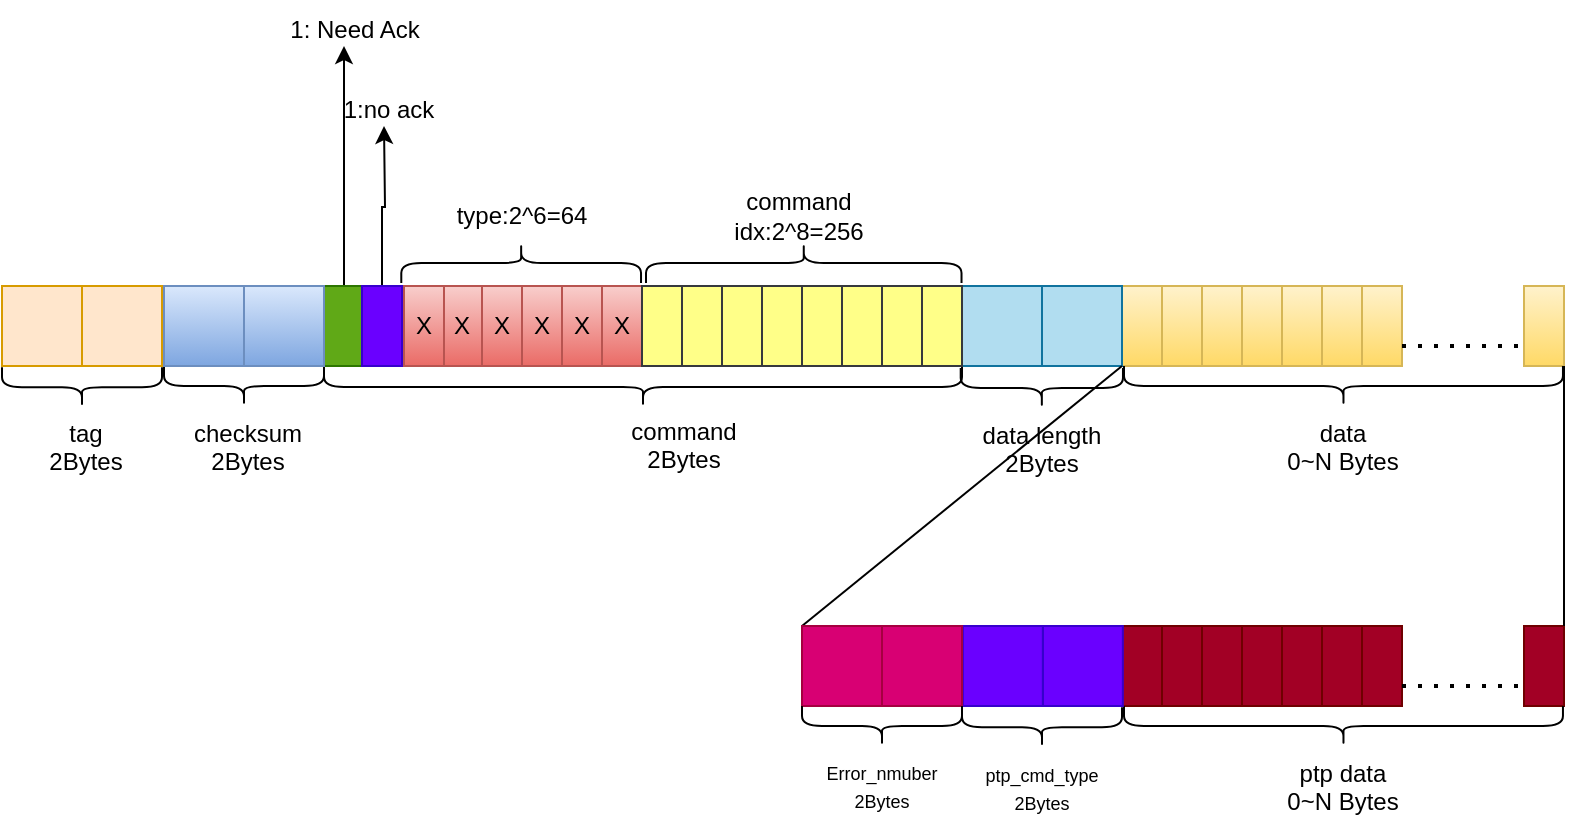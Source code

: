 <mxfile version="21.2.1" type="device">
  <diagram name="第 1 页" id="1hZl6fW3LF71NR45m7zs">
    <mxGraphModel dx="683" dy="402" grid="1" gridSize="10" guides="1" tooltips="1" connect="1" arrows="1" fold="1" page="1" pageScale="1" pageWidth="827" pageHeight="1169" math="0" shadow="0">
      <root>
        <mxCell id="0" />
        <mxCell id="1" parent="0" />
        <mxCell id="9Kvvqffy5rneRoNZb3KJ-1" value="" style="rounded=0;whiteSpace=wrap;html=1;fillColor=#ffe6cc;strokeColor=#d79b00;" vertex="1" parent="1">
          <mxGeometry x="40" y="160" width="40" height="40" as="geometry" />
        </mxCell>
        <mxCell id="9Kvvqffy5rneRoNZb3KJ-2" value="" style="rounded=0;whiteSpace=wrap;html=1;fillColor=#ffe6cc;strokeColor=#d79b00;" vertex="1" parent="1">
          <mxGeometry y="160" width="40" height="40" as="geometry" />
        </mxCell>
        <mxCell id="9Kvvqffy5rneRoNZb3KJ-3" style="edgeStyle=orthogonalEdgeStyle;rounded=0;orthogonalLoop=1;jettySize=auto;html=1;exitX=0.5;exitY=0;exitDx=0;exitDy=0;" edge="1" parent="1" source="9Kvvqffy5rneRoNZb3KJ-4">
          <mxGeometry relative="1" as="geometry">
            <mxPoint x="171" y="40" as="targetPoint" />
          </mxGeometry>
        </mxCell>
        <mxCell id="9Kvvqffy5rneRoNZb3KJ-4" value="" style="rounded=0;whiteSpace=wrap;html=1;fillColor=#60a917;strokeColor=#2D7600;fontColor=#ffffff;" vertex="1" parent="1">
          <mxGeometry x="161" y="160" width="20" height="40" as="geometry" />
        </mxCell>
        <mxCell id="9Kvvqffy5rneRoNZb3KJ-5" value="" style="rounded=0;whiteSpace=wrap;html=1;fillColor=#fff2cc;gradientColor=#ffd966;strokeColor=#d6b656;" vertex="1" parent="1">
          <mxGeometry x="761" y="160.0" width="20" height="40" as="geometry" />
        </mxCell>
        <mxCell id="9Kvvqffy5rneRoNZb3KJ-6" value="" style="rounded=0;whiteSpace=wrap;html=1;fillColor=#fff2cc;gradientColor=#ffd966;strokeColor=#d6b656;" vertex="1" parent="1">
          <mxGeometry x="680" y="160.0" width="20" height="40" as="geometry" />
        </mxCell>
        <mxCell id="9Kvvqffy5rneRoNZb3KJ-7" value="" style="rounded=0;whiteSpace=wrap;html=1;fillColor=#fff2cc;gradientColor=#ffd966;strokeColor=#d6b656;" vertex="1" parent="1">
          <mxGeometry x="660" y="160.0" width="20" height="40" as="geometry" />
        </mxCell>
        <mxCell id="9Kvvqffy5rneRoNZb3KJ-8" value="" style="rounded=0;whiteSpace=wrap;html=1;fillColor=#fff2cc;gradientColor=#ffd966;strokeColor=#d6b656;" vertex="1" parent="1">
          <mxGeometry x="640" y="160.0" width="20" height="40" as="geometry" />
        </mxCell>
        <mxCell id="9Kvvqffy5rneRoNZb3KJ-9" value="" style="rounded=0;whiteSpace=wrap;html=1;fillColor=#fff2cc;gradientColor=#ffd966;strokeColor=#d6b656;" vertex="1" parent="1">
          <mxGeometry x="620" y="160.0" width="20" height="40" as="geometry" />
        </mxCell>
        <mxCell id="9Kvvqffy5rneRoNZb3KJ-10" value="" style="rounded=0;whiteSpace=wrap;html=1;fillColor=#fff2cc;gradientColor=#ffd966;strokeColor=#d6b656;" vertex="1" parent="1">
          <mxGeometry x="600" y="160.0" width="20" height="40" as="geometry" />
        </mxCell>
        <mxCell id="9Kvvqffy5rneRoNZb3KJ-11" value="" style="rounded=0;whiteSpace=wrap;html=1;fillColor=#fff2cc;gradientColor=#ffd966;strokeColor=#d6b656;" vertex="1" parent="1">
          <mxGeometry x="580" y="160.0" width="20" height="40" as="geometry" />
        </mxCell>
        <mxCell id="9Kvvqffy5rneRoNZb3KJ-12" value="" style="rounded=0;whiteSpace=wrap;html=1;fillColor=#fff2cc;gradientColor=#ffd966;strokeColor=#d6b656;" vertex="1" parent="1">
          <mxGeometry x="560" y="160.0" width="20" height="40" as="geometry" />
        </mxCell>
        <mxCell id="9Kvvqffy5rneRoNZb3KJ-13" value="X" style="rounded=0;whiteSpace=wrap;html=1;fillColor=#f8cecc;gradientColor=#ea6b66;strokeColor=#b85450;" vertex="1" parent="1">
          <mxGeometry x="300" y="160" width="20" height="40" as="geometry" />
        </mxCell>
        <mxCell id="9Kvvqffy5rneRoNZb3KJ-14" value="X" style="rounded=0;whiteSpace=wrap;html=1;fillColor=#f8cecc;gradientColor=#ea6b66;strokeColor=#b85450;" vertex="1" parent="1">
          <mxGeometry x="280" y="160" width="20" height="40" as="geometry" />
        </mxCell>
        <mxCell id="9Kvvqffy5rneRoNZb3KJ-15" value="X" style="rounded=0;whiteSpace=wrap;html=1;fillColor=#f8cecc;gradientColor=#ea6b66;strokeColor=#b85450;" vertex="1" parent="1">
          <mxGeometry x="260" y="160" width="20" height="40" as="geometry" />
        </mxCell>
        <mxCell id="9Kvvqffy5rneRoNZb3KJ-16" value="X" style="rounded=0;whiteSpace=wrap;html=1;fillColor=#f8cecc;gradientColor=#ea6b66;strokeColor=#b85450;" vertex="1" parent="1">
          <mxGeometry x="240" y="160" width="20" height="40" as="geometry" />
        </mxCell>
        <mxCell id="9Kvvqffy5rneRoNZb3KJ-17" value="" style="shape=curlyBracket;whiteSpace=wrap;html=1;rounded=1;flipH=1;labelPosition=right;verticalLabelPosition=middle;align=left;verticalAlign=middle;rotation=0;direction=north;" vertex="1" parent="1">
          <mxGeometry x="161" y="200.52" width="319" height="20" as="geometry" />
        </mxCell>
        <mxCell id="9Kvvqffy5rneRoNZb3KJ-18" value="" style="shape=curlyBracket;whiteSpace=wrap;html=1;rounded=1;labelPosition=left;verticalLabelPosition=middle;align=right;verticalAlign=middle;rotation=-90;" vertex="1" parent="1">
          <mxGeometry x="111" y="170" width="20" height="80" as="geometry" />
        </mxCell>
        <mxCell id="9Kvvqffy5rneRoNZb3KJ-19" value="" style="rounded=0;whiteSpace=wrap;html=1;fillColor=#b1ddf0;strokeColor=#10739e;" vertex="1" parent="1">
          <mxGeometry x="480" y="160.0" width="40" height="40" as="geometry" />
        </mxCell>
        <mxCell id="9Kvvqffy5rneRoNZb3KJ-20" value="" style="rounded=0;whiteSpace=wrap;html=1;fillColor=#b1ddf0;strokeColor=#10739e;" vertex="1" parent="1">
          <mxGeometry x="520" y="160.0" width="40" height="40" as="geometry" />
        </mxCell>
        <mxCell id="9Kvvqffy5rneRoNZb3KJ-21" value="" style="endArrow=none;dashed=1;html=1;dashPattern=1 3;strokeWidth=2;rounded=0;entryX=0;entryY=0.75;entryDx=0;entryDy=0;exitX=1;exitY=0.75;exitDx=0;exitDy=0;" edge="1" parent="1" source="9Kvvqffy5rneRoNZb3KJ-6" target="9Kvvqffy5rneRoNZb3KJ-5">
          <mxGeometry width="50" height="50" relative="1" as="geometry">
            <mxPoint x="631" y="319.48" as="sourcePoint" />
            <mxPoint x="681" y="269.48" as="targetPoint" />
          </mxGeometry>
        </mxCell>
        <mxCell id="9Kvvqffy5rneRoNZb3KJ-22" value="" style="shape=curlyBracket;whiteSpace=wrap;html=1;rounded=1;labelPosition=left;verticalLabelPosition=middle;align=right;verticalAlign=middle;rotation=-90;" vertex="1" parent="1">
          <mxGeometry x="509.92" y="170.44" width="20" height="81.13" as="geometry" />
        </mxCell>
        <mxCell id="9Kvvqffy5rneRoNZb3KJ-23" value="" style="shape=curlyBracket;whiteSpace=wrap;html=1;rounded=1;labelPosition=left;verticalLabelPosition=middle;align=right;verticalAlign=middle;rotation=-90;" vertex="1" parent="1">
          <mxGeometry x="660.74" y="100.26" width="20" height="219.48" as="geometry" />
        </mxCell>
        <mxCell id="9Kvvqffy5rneRoNZb3KJ-24" value="tag&lt;br&gt;2Bytes" style="text;strokeColor=none;fillColor=none;spacingLeft=4;spacingRight=4;overflow=hidden;rotatable=0;points=[[0,0.5],[1,0.5]];portConstraint=eastwest;fontSize=12;whiteSpace=wrap;html=1;align=center;" vertex="1" parent="1">
          <mxGeometry x="12" y="220" width="60" height="40" as="geometry" />
        </mxCell>
        <mxCell id="9Kvvqffy5rneRoNZb3KJ-25" value="command&lt;br&gt;2Bytes" style="text;strokeColor=none;fillColor=none;spacingLeft=4;spacingRight=4;overflow=hidden;rotatable=0;points=[[0,0.5],[1,0.5]];portConstraint=eastwest;fontSize=12;whiteSpace=wrap;html=1;align=center;" vertex="1" parent="1">
          <mxGeometry x="305.5" y="219.48" width="70" height="40" as="geometry" />
        </mxCell>
        <mxCell id="9Kvvqffy5rneRoNZb3KJ-26" value="" style="edgeStyle=orthogonalEdgeStyle;rounded=0;orthogonalLoop=1;jettySize=auto;html=1;" edge="1" parent="1" source="9Kvvqffy5rneRoNZb3KJ-27">
          <mxGeometry relative="1" as="geometry">
            <mxPoint x="191" y="80" as="targetPoint" />
          </mxGeometry>
        </mxCell>
        <mxCell id="9Kvvqffy5rneRoNZb3KJ-27" value="" style="rounded=0;whiteSpace=wrap;html=1;fillColor=#6a00ff;strokeColor=#3700CC;fontColor=#ffffff;" vertex="1" parent="1">
          <mxGeometry x="180" y="160" width="20" height="40" as="geometry" />
        </mxCell>
        <mxCell id="9Kvvqffy5rneRoNZb3KJ-28" value="X" style="rounded=0;whiteSpace=wrap;html=1;fillColor=#f8cecc;strokeColor=#b85450;gradientColor=#ea6b66;" vertex="1" parent="1">
          <mxGeometry x="220" y="160" width="20" height="40" as="geometry" />
        </mxCell>
        <mxCell id="9Kvvqffy5rneRoNZb3KJ-29" value="X" style="rounded=0;whiteSpace=wrap;html=1;fillColor=#f8cecc;gradientColor=#ea6b66;strokeColor=#b85450;" vertex="1" parent="1">
          <mxGeometry x="201" y="160" width="20" height="40" as="geometry" />
        </mxCell>
        <mxCell id="9Kvvqffy5rneRoNZb3KJ-30" value="" style="rounded=0;whiteSpace=wrap;html=1;fillColor=#dae8fc;strokeColor=#6c8ebf;gradientColor=#7ea6e0;" vertex="1" parent="1">
          <mxGeometry x="121" y="160" width="40" height="40" as="geometry" />
        </mxCell>
        <mxCell id="9Kvvqffy5rneRoNZb3KJ-31" value="" style="rounded=0;whiteSpace=wrap;html=1;fillColor=#dae8fc;strokeColor=#6c8ebf;gradientColor=#7ea6e0;" vertex="1" parent="1">
          <mxGeometry x="81" y="160" width="40" height="40" as="geometry" />
        </mxCell>
        <mxCell id="9Kvvqffy5rneRoNZb3KJ-32" value="" style="shape=curlyBracket;whiteSpace=wrap;html=1;rounded=1;labelPosition=left;verticalLabelPosition=middle;align=right;verticalAlign=middle;rotation=-90;" vertex="1" parent="1">
          <mxGeometry x="30" y="170.65" width="20" height="80" as="geometry" />
        </mxCell>
        <mxCell id="9Kvvqffy5rneRoNZb3KJ-33" value="checksum&lt;br&gt;2Bytes" style="text;strokeColor=none;fillColor=none;spacingLeft=4;spacingRight=4;overflow=hidden;rotatable=0;points=[[0,0.5],[1,0.5]];portConstraint=eastwest;fontSize=12;whiteSpace=wrap;html=1;align=center;" vertex="1" parent="1">
          <mxGeometry x="88" y="220" width="70" height="40" as="geometry" />
        </mxCell>
        <mxCell id="9Kvvqffy5rneRoNZb3KJ-34" value="data length&lt;br&gt;2Bytes" style="text;strokeColor=none;fillColor=none;spacingLeft=4;spacingRight=4;overflow=hidden;rotatable=0;points=[[0,0.5],[1,0.5]];portConstraint=eastwest;fontSize=12;whiteSpace=wrap;html=1;align=center;" vertex="1" parent="1">
          <mxGeometry x="485.35" y="221" width="70" height="39.48" as="geometry" />
        </mxCell>
        <mxCell id="9Kvvqffy5rneRoNZb3KJ-35" value="data&lt;br&gt;0~N Bytes" style="text;strokeColor=none;fillColor=none;spacingLeft=4;spacingRight=4;overflow=hidden;rotatable=0;points=[[0,0.5],[1,0.5]];portConstraint=eastwest;fontSize=12;whiteSpace=wrap;html=1;align=center;" vertex="1" parent="1">
          <mxGeometry x="636.24" y="220.13" width="69" height="39.35" as="geometry" />
        </mxCell>
        <mxCell id="9Kvvqffy5rneRoNZb3KJ-36" value="1: Need Ack" style="text;html=1;align=center;verticalAlign=middle;resizable=0;points=[];autosize=1;strokeColor=none;fillColor=none;" vertex="1" parent="1">
          <mxGeometry x="131" y="17" width="90" height="30" as="geometry" />
        </mxCell>
        <mxCell id="9Kvvqffy5rneRoNZb3KJ-37" value="1:no ack" style="text;html=1;align=center;verticalAlign=middle;resizable=0;points=[];autosize=1;strokeColor=none;fillColor=none;" vertex="1" parent="1">
          <mxGeometry x="158" y="57" width="70" height="30" as="geometry" />
        </mxCell>
        <mxCell id="9Kvvqffy5rneRoNZb3KJ-38" value="" style="rounded=0;whiteSpace=wrap;html=1;fillColor=#ffff88;strokeColor=#36393d;" vertex="1" parent="1">
          <mxGeometry x="340" y="160" width="20" height="40" as="geometry" />
        </mxCell>
        <mxCell id="9Kvvqffy5rneRoNZb3KJ-39" value="" style="rounded=0;whiteSpace=wrap;html=1;fillColor=#ffff88;strokeColor=#36393d;" vertex="1" parent="1">
          <mxGeometry x="360" y="160" width="20" height="40" as="geometry" />
        </mxCell>
        <mxCell id="9Kvvqffy5rneRoNZb3KJ-40" value="" style="rounded=0;whiteSpace=wrap;html=1;fillColor=#ffff88;strokeColor=#36393d;" vertex="1" parent="1">
          <mxGeometry x="380" y="160" width="20" height="40" as="geometry" />
        </mxCell>
        <mxCell id="9Kvvqffy5rneRoNZb3KJ-41" value="" style="rounded=0;whiteSpace=wrap;html=1;fillColor=#ffff88;strokeColor=#36393d;" vertex="1" parent="1">
          <mxGeometry x="400" y="160" width="20" height="40" as="geometry" />
        </mxCell>
        <mxCell id="9Kvvqffy5rneRoNZb3KJ-42" value="" style="rounded=0;whiteSpace=wrap;html=1;fillColor=#ffff88;strokeColor=#36393d;" vertex="1" parent="1">
          <mxGeometry x="420" y="160" width="20" height="40" as="geometry" />
        </mxCell>
        <mxCell id="9Kvvqffy5rneRoNZb3KJ-43" value="" style="rounded=0;whiteSpace=wrap;html=1;fillColor=#ffff88;strokeColor=#36393d;" vertex="1" parent="1">
          <mxGeometry x="440" y="160" width="20" height="40" as="geometry" />
        </mxCell>
        <mxCell id="9Kvvqffy5rneRoNZb3KJ-44" value="" style="rounded=0;whiteSpace=wrap;html=1;fillColor=#ffff88;strokeColor=#36393d;" vertex="1" parent="1">
          <mxGeometry x="460" y="160" width="20" height="40" as="geometry" />
        </mxCell>
        <mxCell id="9Kvvqffy5rneRoNZb3KJ-45" value="" style="rounded=0;whiteSpace=wrap;html=1;fillColor=#ffff88;strokeColor=#36393d;" vertex="1" parent="1">
          <mxGeometry x="320" y="160" width="20" height="40" as="geometry" />
        </mxCell>
        <mxCell id="9Kvvqffy5rneRoNZb3KJ-46" value="" style="shape=curlyBracket;whiteSpace=wrap;html=1;rounded=1;labelPosition=left;verticalLabelPosition=middle;align=right;verticalAlign=middle;rotation=90;size=0.5;" vertex="1" parent="1">
          <mxGeometry x="249.58" y="88.58" width="20" height="119.87" as="geometry" />
        </mxCell>
        <mxCell id="9Kvvqffy5rneRoNZb3KJ-47" value="" style="shape=curlyBracket;whiteSpace=wrap;html=1;rounded=1;labelPosition=left;verticalLabelPosition=middle;align=right;verticalAlign=middle;rotation=90;" vertex="1" parent="1">
          <mxGeometry x="390.88" y="69.63" width="20" height="157.76" as="geometry" />
        </mxCell>
        <mxCell id="9Kvvqffy5rneRoNZb3KJ-48" value="type:2^6=64" style="text;html=1;strokeColor=none;fillColor=none;align=center;verticalAlign=middle;whiteSpace=wrap;rounded=0;" vertex="1" parent="1">
          <mxGeometry x="229.58" y="110" width="60" height="30" as="geometry" />
        </mxCell>
        <mxCell id="9Kvvqffy5rneRoNZb3KJ-49" value="command idx:2^8=256" style="text;html=1;strokeColor=none;fillColor=none;align=center;verticalAlign=middle;whiteSpace=wrap;rounded=0;" vertex="1" parent="1">
          <mxGeometry x="355.38" y="110" width="87" height="30" as="geometry" />
        </mxCell>
        <mxCell id="9Kvvqffy5rneRoNZb3KJ-50" value="" style="rounded=0;whiteSpace=wrap;html=1;fillColor=#a20025;strokeColor=#6F0000;fontColor=#ffffff;" vertex="1" parent="1">
          <mxGeometry x="761" y="330" width="20" height="40" as="geometry" />
        </mxCell>
        <mxCell id="9Kvvqffy5rneRoNZb3KJ-51" value="" style="rounded=0;whiteSpace=wrap;html=1;fillColor=#a20025;strokeColor=#6F0000;fontColor=#ffffff;" vertex="1" parent="1">
          <mxGeometry x="680" y="330" width="20" height="40" as="geometry" />
        </mxCell>
        <mxCell id="9Kvvqffy5rneRoNZb3KJ-52" value="" style="rounded=0;whiteSpace=wrap;html=1;fillColor=#a20025;strokeColor=#6F0000;fontColor=#ffffff;" vertex="1" parent="1">
          <mxGeometry x="660" y="330" width="20" height="40" as="geometry" />
        </mxCell>
        <mxCell id="9Kvvqffy5rneRoNZb3KJ-53" value="" style="rounded=0;whiteSpace=wrap;html=1;fillColor=#a20025;strokeColor=#6F0000;fontColor=#ffffff;" vertex="1" parent="1">
          <mxGeometry x="640" y="330" width="20" height="40" as="geometry" />
        </mxCell>
        <mxCell id="9Kvvqffy5rneRoNZb3KJ-54" value="" style="rounded=0;whiteSpace=wrap;html=1;fillColor=#a20025;strokeColor=#6F0000;fontColor=#ffffff;" vertex="1" parent="1">
          <mxGeometry x="620" y="330" width="20" height="40" as="geometry" />
        </mxCell>
        <mxCell id="9Kvvqffy5rneRoNZb3KJ-55" value="" style="rounded=0;whiteSpace=wrap;html=1;fillColor=#a20025;strokeColor=#6F0000;fontColor=#ffffff;" vertex="1" parent="1">
          <mxGeometry x="600" y="330" width="20" height="40" as="geometry" />
        </mxCell>
        <mxCell id="9Kvvqffy5rneRoNZb3KJ-56" value="" style="rounded=0;whiteSpace=wrap;html=1;fillColor=#a20025;strokeColor=#6F0000;fontColor=#ffffff;" vertex="1" parent="1">
          <mxGeometry x="580" y="330" width="20" height="40" as="geometry" />
        </mxCell>
        <mxCell id="9Kvvqffy5rneRoNZb3KJ-57" value="" style="rounded=0;whiteSpace=wrap;html=1;fillColor=#a20025;strokeColor=#6F0000;fontColor=#ffffff;" vertex="1" parent="1">
          <mxGeometry x="560" y="330" width="20" height="40" as="geometry" />
        </mxCell>
        <mxCell id="9Kvvqffy5rneRoNZb3KJ-58" value="" style="endArrow=none;dashed=1;html=1;dashPattern=1 3;strokeWidth=2;rounded=0;entryX=0;entryY=0.75;entryDx=0;entryDy=0;exitX=1;exitY=0.75;exitDx=0;exitDy=0;" edge="1" parent="1" source="9Kvvqffy5rneRoNZb3KJ-51" target="9Kvvqffy5rneRoNZb3KJ-50">
          <mxGeometry width="50" height="50" relative="1" as="geometry">
            <mxPoint x="631" y="489.48" as="sourcePoint" />
            <mxPoint x="681" y="439.48" as="targetPoint" />
          </mxGeometry>
        </mxCell>
        <mxCell id="9Kvvqffy5rneRoNZb3KJ-59" value="" style="endArrow=none;html=1;rounded=0;entryX=1;entryY=1;entryDx=0;entryDy=0;exitX=0;exitY=0;exitDx=0;exitDy=0;" edge="1" parent="1" source="9Kvvqffy5rneRoNZb3KJ-68" target="9Kvvqffy5rneRoNZb3KJ-20">
          <mxGeometry width="50" height="50" relative="1" as="geometry">
            <mxPoint x="560" y="460" as="sourcePoint" />
            <mxPoint x="610" y="410" as="targetPoint" />
          </mxGeometry>
        </mxCell>
        <mxCell id="9Kvvqffy5rneRoNZb3KJ-60" value="" style="endArrow=none;html=1;rounded=0;entryX=1;entryY=1;entryDx=0;entryDy=0;exitX=1;exitY=0;exitDx=0;exitDy=0;" edge="1" parent="1" source="9Kvvqffy5rneRoNZb3KJ-50" target="9Kvvqffy5rneRoNZb3KJ-5">
          <mxGeometry width="50" height="50" relative="1" as="geometry">
            <mxPoint x="610" y="500" as="sourcePoint" />
            <mxPoint x="660" y="450" as="targetPoint" />
          </mxGeometry>
        </mxCell>
        <mxCell id="9Kvvqffy5rneRoNZb3KJ-61" value="" style="shape=curlyBracket;whiteSpace=wrap;html=1;rounded=1;labelPosition=left;verticalLabelPosition=middle;align=right;verticalAlign=middle;rotation=-90;" vertex="1" parent="1">
          <mxGeometry x="660.74" y="270.26" width="20" height="219.48" as="geometry" />
        </mxCell>
        <mxCell id="9Kvvqffy5rneRoNZb3KJ-62" value="ptp data&lt;br&gt;0~N Bytes" style="text;strokeColor=none;fillColor=none;spacingLeft=4;spacingRight=4;overflow=hidden;rotatable=0;points=[[0,0.5],[1,0.5]];portConstraint=eastwest;fontSize=12;whiteSpace=wrap;html=1;align=center;" vertex="1" parent="1">
          <mxGeometry x="636.24" y="390.13" width="69" height="39.35" as="geometry" />
        </mxCell>
        <mxCell id="9Kvvqffy5rneRoNZb3KJ-63" value="" style="rounded=0;whiteSpace=wrap;html=1;fillColor=#6a00ff;strokeColor=#3700CC;fontColor=#ffffff;" vertex="1" parent="1">
          <mxGeometry x="520.42" y="330" width="40" height="40" as="geometry" />
        </mxCell>
        <mxCell id="9Kvvqffy5rneRoNZb3KJ-64" value="" style="rounded=0;whiteSpace=wrap;html=1;fillColor=#6a00ff;strokeColor=#3700CC;fontColor=#ffffff;" vertex="1" parent="1">
          <mxGeometry x="480.42" y="330" width="40" height="40" as="geometry" />
        </mxCell>
        <mxCell id="9Kvvqffy5rneRoNZb3KJ-65" value="&lt;font style=&quot;font-size: 9px;&quot;&gt;ptp_cmd_type&lt;br&gt;2Bytes&lt;/font&gt;" style="text;strokeColor=none;fillColor=none;spacingLeft=4;spacingRight=4;overflow=hidden;rotatable=0;points=[[0,0.5],[1,0.5]];portConstraint=eastwest;fontSize=12;whiteSpace=wrap;html=1;align=center;" vertex="1" parent="1">
          <mxGeometry x="479.92" y="390.13" width="80" height="40" as="geometry" />
        </mxCell>
        <mxCell id="9Kvvqffy5rneRoNZb3KJ-66" value="" style="shape=curlyBracket;whiteSpace=wrap;html=1;rounded=1;labelPosition=left;verticalLabelPosition=middle;align=right;verticalAlign=middle;rotation=-90;" vertex="1" parent="1">
          <mxGeometry x="510" y="340.65" width="20" height="80" as="geometry" />
        </mxCell>
        <mxCell id="9Kvvqffy5rneRoNZb3KJ-67" value="" style="rounded=0;whiteSpace=wrap;html=1;fillColor=#d80073;strokeColor=#A50040;fontColor=#ffffff;" vertex="1" parent="1">
          <mxGeometry x="440.0" y="330" width="40" height="40" as="geometry" />
        </mxCell>
        <mxCell id="9Kvvqffy5rneRoNZb3KJ-68" value="" style="rounded=0;whiteSpace=wrap;html=1;fillColor=#d80073;strokeColor=#A50040;fontColor=#ffffff;" vertex="1" parent="1">
          <mxGeometry x="400.0" y="330" width="40" height="40" as="geometry" />
        </mxCell>
        <mxCell id="9Kvvqffy5rneRoNZb3KJ-69" value="&lt;font style=&quot;font-size: 9px;&quot;&gt;Error_nmuber&lt;br&gt;2Bytes&lt;/font&gt;" style="text;strokeColor=none;fillColor=none;spacingLeft=4;spacingRight=4;overflow=hidden;rotatable=0;points=[[0,0.5],[1,0.5]];portConstraint=eastwest;fontSize=12;whiteSpace=wrap;html=1;align=center;" vertex="1" parent="1">
          <mxGeometry x="399.92" y="389.48" width="80" height="40" as="geometry" />
        </mxCell>
        <mxCell id="9Kvvqffy5rneRoNZb3KJ-70" value="" style="shape=curlyBracket;whiteSpace=wrap;html=1;rounded=1;labelPosition=left;verticalLabelPosition=middle;align=right;verticalAlign=middle;rotation=-90;" vertex="1" parent="1">
          <mxGeometry x="430" y="340" width="20" height="80" as="geometry" />
        </mxCell>
      </root>
    </mxGraphModel>
  </diagram>
</mxfile>
